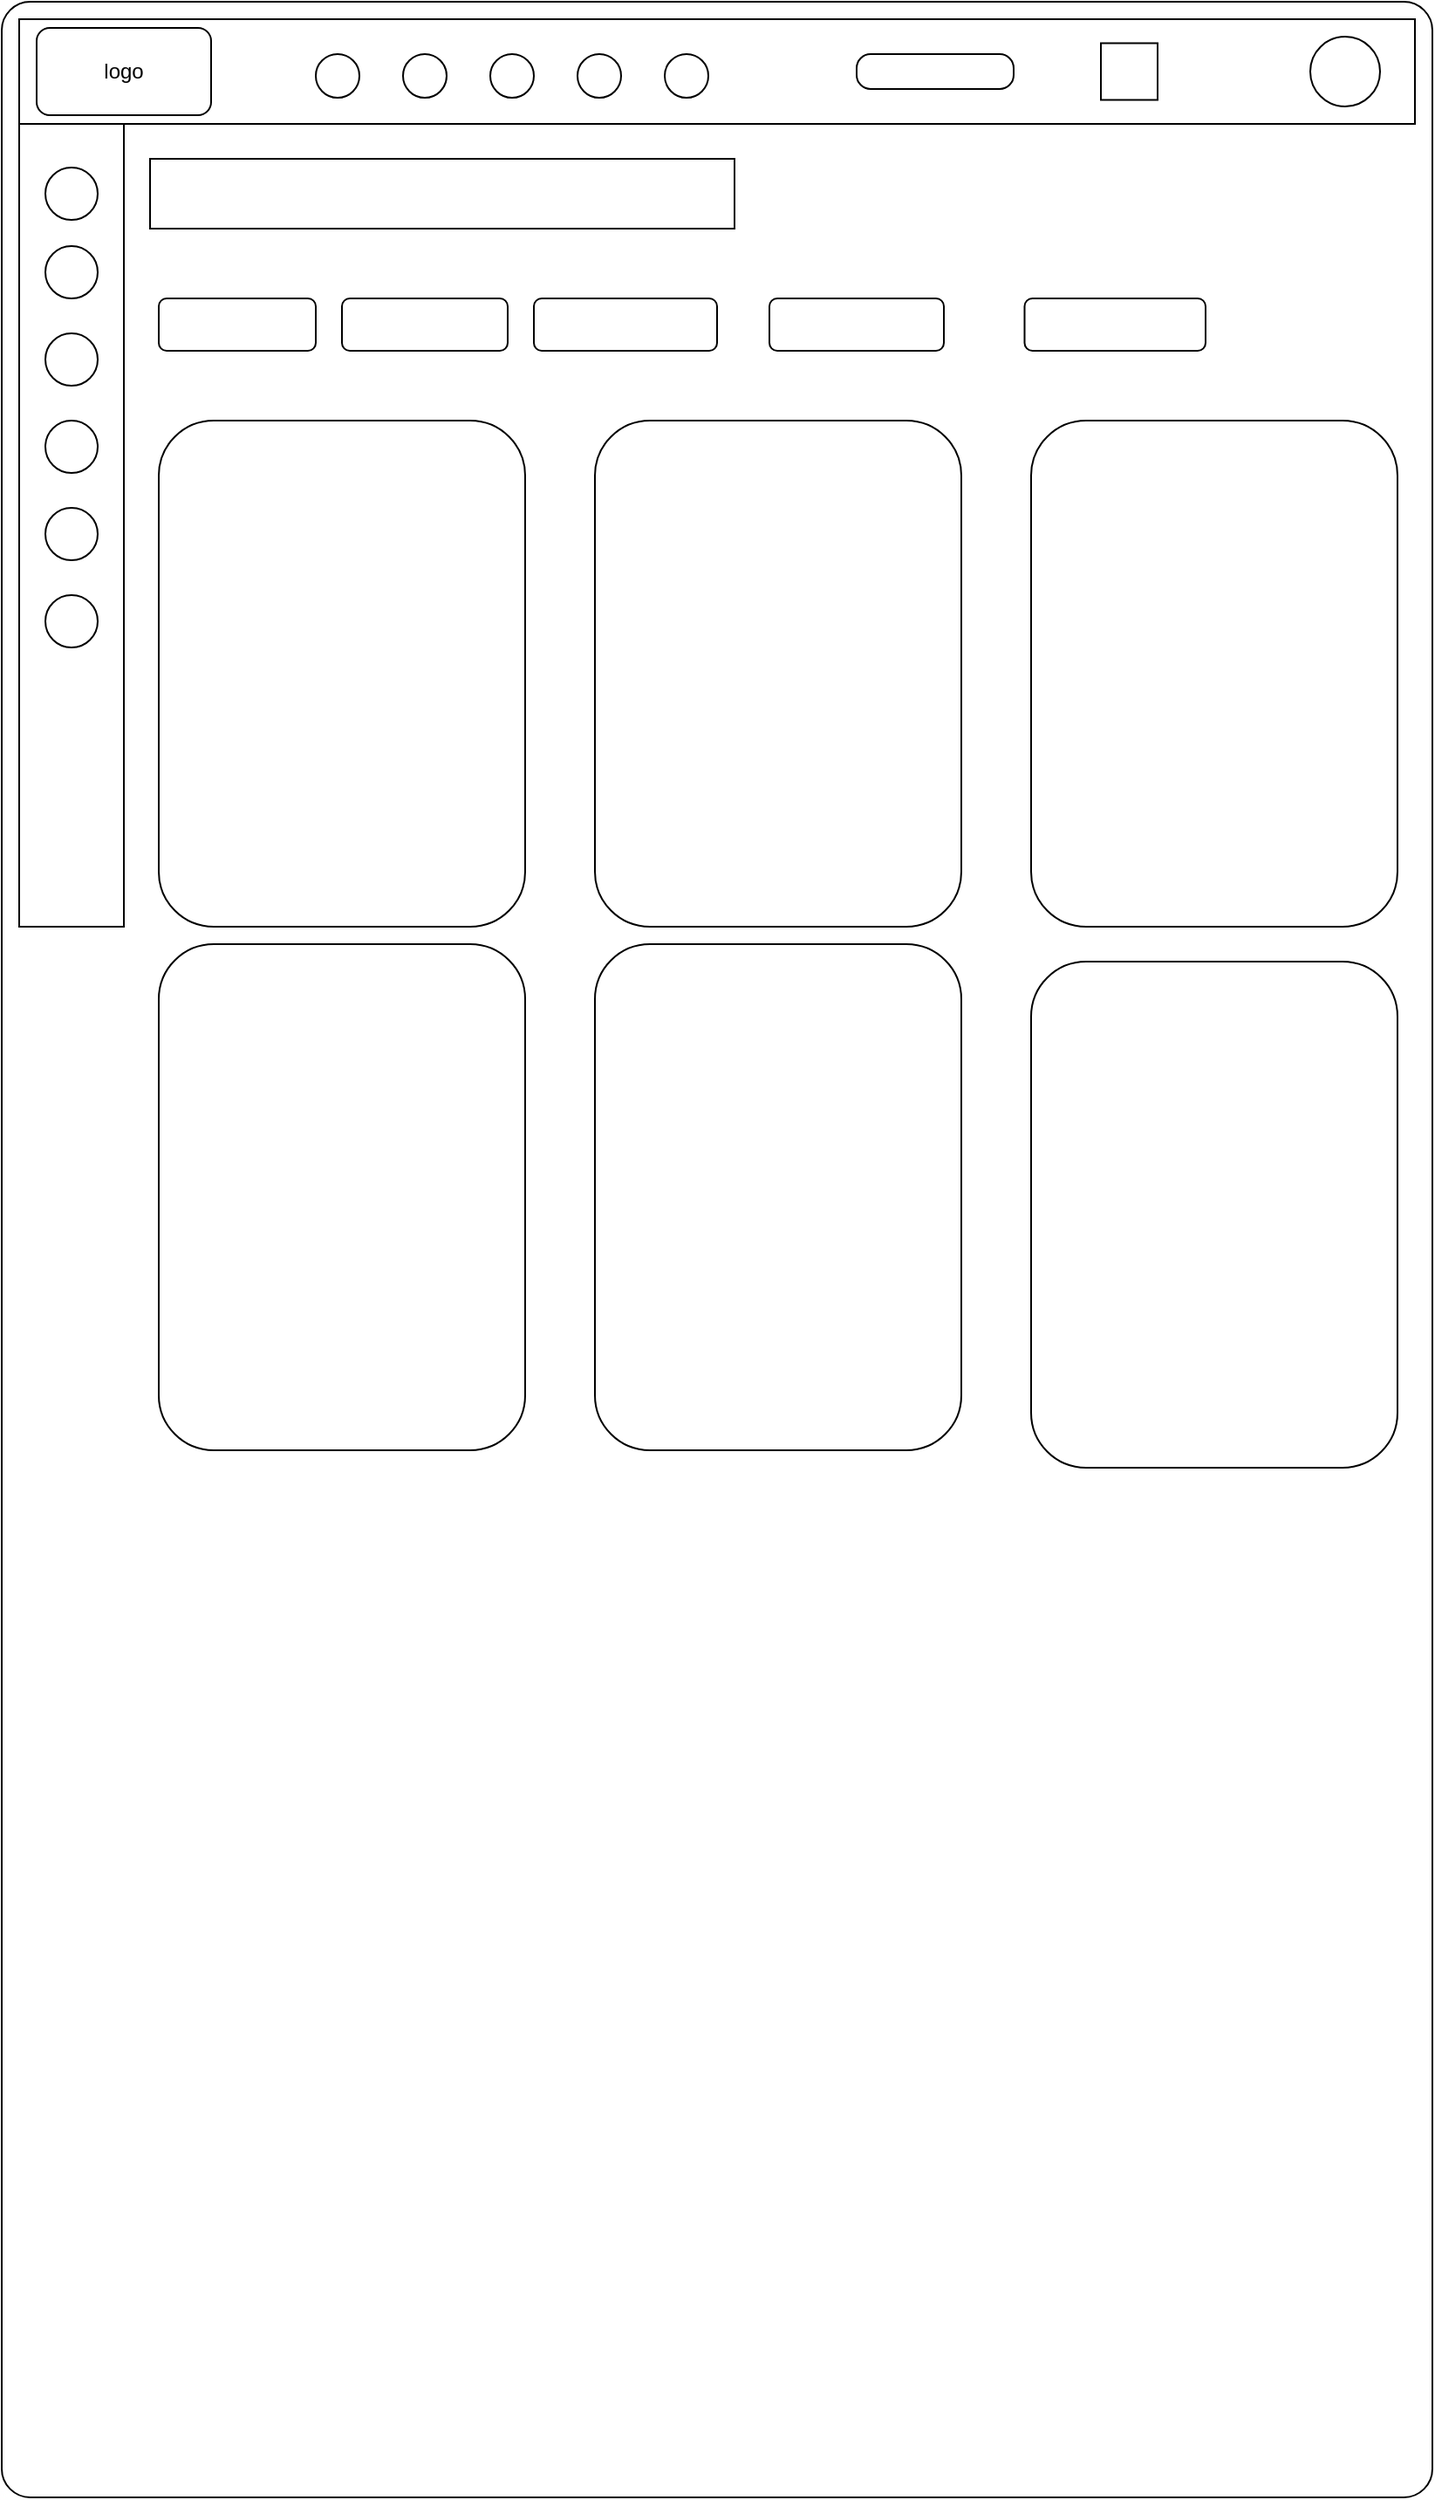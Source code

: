 <mxfile version="20.8.16" type="device"><diagram name="Page-1" id="6nZc8ddnKwHdGDFp91zU"><mxGraphModel dx="1276" dy="606" grid="1" gridSize="10" guides="1" tooltips="1" connect="1" arrows="1" fold="1" page="1" pageScale="1" pageWidth="827" pageHeight="1169" math="0" shadow="0"><root><mxCell id="0"/><mxCell id="1" parent="0"/><mxCell id="qOK9yuqsZiOnikGzG8Rh-1" value="" style="rounded=1;whiteSpace=wrap;html=1;arcSize=2;" vertex="1" parent="1"><mxGeometry width="820" height="1430" as="geometry"/></mxCell><mxCell id="qOK9yuqsZiOnikGzG8Rh-5" value="" style="rounded=0;whiteSpace=wrap;html=1;" vertex="1" parent="1"><mxGeometry x="10" y="10" width="800" height="60" as="geometry"/></mxCell><mxCell id="qOK9yuqsZiOnikGzG8Rh-6" value="" style="rounded=1;whiteSpace=wrap;html=1;" vertex="1" parent="1"><mxGeometry x="20" y="15" width="100" height="50" as="geometry"/></mxCell><mxCell id="qOK9yuqsZiOnikGzG8Rh-7" value="" style="ellipse;whiteSpace=wrap;html=1;aspect=fixed;" vertex="1" parent="1"><mxGeometry x="380" y="30" width="25" height="25" as="geometry"/></mxCell><mxCell id="qOK9yuqsZiOnikGzG8Rh-8" value="" style="ellipse;whiteSpace=wrap;html=1;aspect=fixed;" vertex="1" parent="1"><mxGeometry x="330" y="30" width="25" height="25" as="geometry"/></mxCell><mxCell id="qOK9yuqsZiOnikGzG8Rh-9" value="" style="ellipse;whiteSpace=wrap;html=1;aspect=fixed;" vertex="1" parent="1"><mxGeometry x="280" y="30" width="25" height="25" as="geometry"/></mxCell><mxCell id="qOK9yuqsZiOnikGzG8Rh-10" value="" style="ellipse;whiteSpace=wrap;html=1;aspect=fixed;" vertex="1" parent="1"><mxGeometry x="230" y="30" width="25" height="25" as="geometry"/></mxCell><mxCell id="qOK9yuqsZiOnikGzG8Rh-11" value="" style="ellipse;whiteSpace=wrap;html=1;aspect=fixed;" vertex="1" parent="1"><mxGeometry x="180" y="30" width="25" height="25" as="geometry"/></mxCell><mxCell id="qOK9yuqsZiOnikGzG8Rh-12" value="" style="rounded=1;whiteSpace=wrap;html=1;arcSize=40;" vertex="1" parent="1"><mxGeometry x="490" y="30" width="90" height="20" as="geometry"/></mxCell><mxCell id="qOK9yuqsZiOnikGzG8Rh-13" value="" style="whiteSpace=wrap;html=1;aspect=fixed;" vertex="1" parent="1"><mxGeometry x="630" y="23.75" width="32.5" height="32.5" as="geometry"/></mxCell><mxCell id="qOK9yuqsZiOnikGzG8Rh-15" value="" style="ellipse;whiteSpace=wrap;html=1;aspect=fixed;" vertex="1" parent="1"><mxGeometry x="750" y="20" width="40" height="40" as="geometry"/></mxCell><mxCell id="qOK9yuqsZiOnikGzG8Rh-16" value="" style="rounded=0;whiteSpace=wrap;html=1;" vertex="1" parent="1"><mxGeometry x="10" y="70" width="60" height="460" as="geometry"/></mxCell><mxCell id="qOK9yuqsZiOnikGzG8Rh-17" value="" style="rounded=0;whiteSpace=wrap;html=1;" vertex="1" parent="1"><mxGeometry x="85" y="90" width="335" height="40" as="geometry"/></mxCell><mxCell id="qOK9yuqsZiOnikGzG8Rh-18" value="" style="rounded=1;whiteSpace=wrap;html=1;" vertex="1" parent="1"><mxGeometry x="90" y="170" width="90" height="30" as="geometry"/></mxCell><mxCell id="qOK9yuqsZiOnikGzG8Rh-19" value="" style="rounded=1;whiteSpace=wrap;html=1;" vertex="1" parent="1"><mxGeometry x="195" y="170" width="95" height="30" as="geometry"/></mxCell><mxCell id="qOK9yuqsZiOnikGzG8Rh-20" value="" style="rounded=1;whiteSpace=wrap;html=1;" vertex="1" parent="1"><mxGeometry x="305" y="170" width="105" height="30" as="geometry"/></mxCell><mxCell id="qOK9yuqsZiOnikGzG8Rh-21" value="" style="rounded=1;whiteSpace=wrap;html=1;" vertex="1" parent="1"><mxGeometry x="340" y="240" width="210" height="290" as="geometry"/></mxCell><mxCell id="qOK9yuqsZiOnikGzG8Rh-22" value="" style="rounded=1;whiteSpace=wrap;html=1;" vertex="1" parent="1"><mxGeometry x="90" y="240" width="210" height="290" as="geometry"/></mxCell><mxCell id="qOK9yuqsZiOnikGzG8Rh-23" value="" style="rounded=1;whiteSpace=wrap;html=1;" vertex="1" parent="1"><mxGeometry x="440" y="170" width="100" height="30" as="geometry"/></mxCell><mxCell id="qOK9yuqsZiOnikGzG8Rh-24" value="" style="rounded=1;whiteSpace=wrap;html=1;" vertex="1" parent="1"><mxGeometry x="586.25" y="170" width="103.75" height="30" as="geometry"/></mxCell><mxCell id="qOK9yuqsZiOnikGzG8Rh-27" value="" style="rounded=1;whiteSpace=wrap;html=1;" vertex="1" parent="1"><mxGeometry x="590" y="240" width="210" height="290" as="geometry"/></mxCell><mxCell id="qOK9yuqsZiOnikGzG8Rh-28" value="" style="rounded=1;whiteSpace=wrap;html=1;" vertex="1" parent="1"><mxGeometry x="90" y="540" width="210" height="290" as="geometry"/></mxCell><mxCell id="qOK9yuqsZiOnikGzG8Rh-29" value="" style="rounded=1;whiteSpace=wrap;html=1;" vertex="1" parent="1"><mxGeometry x="340" y="540" width="210" height="290" as="geometry"/></mxCell><mxCell id="qOK9yuqsZiOnikGzG8Rh-30" value="" style="rounded=1;whiteSpace=wrap;html=1;" vertex="1" parent="1"><mxGeometry x="590" y="550" width="210" height="290" as="geometry"/></mxCell><mxCell id="qOK9yuqsZiOnikGzG8Rh-31" value="" style="ellipse;whiteSpace=wrap;html=1;" vertex="1" parent="1"><mxGeometry x="25" y="95" width="30" height="30" as="geometry"/></mxCell><mxCell id="qOK9yuqsZiOnikGzG8Rh-32" value="" style="ellipse;whiteSpace=wrap;html=1;" vertex="1" parent="1"><mxGeometry x="25" y="140" width="30" height="30" as="geometry"/></mxCell><mxCell id="qOK9yuqsZiOnikGzG8Rh-33" value="" style="ellipse;whiteSpace=wrap;html=1;" vertex="1" parent="1"><mxGeometry x="25" y="190" width="30" height="30" as="geometry"/></mxCell><mxCell id="qOK9yuqsZiOnikGzG8Rh-34" value="" style="ellipse;whiteSpace=wrap;html=1;" vertex="1" parent="1"><mxGeometry x="25" y="240" width="30" height="30" as="geometry"/></mxCell><mxCell id="qOK9yuqsZiOnikGzG8Rh-35" value="" style="ellipse;whiteSpace=wrap;html=1;" vertex="1" parent="1"><mxGeometry x="25" y="290" width="30" height="30" as="geometry"/></mxCell><mxCell id="qOK9yuqsZiOnikGzG8Rh-36" value="" style="ellipse;whiteSpace=wrap;html=1;" vertex="1" parent="1"><mxGeometry x="25" y="340" width="30" height="30" as="geometry"/></mxCell><mxCell id="qOK9yuqsZiOnikGzG8Rh-37" value="logo" style="text;html=1;strokeColor=none;fillColor=none;align=center;verticalAlign=middle;whiteSpace=wrap;rounded=0;" vertex="1" parent="1"><mxGeometry x="40" y="25" width="60" height="30" as="geometry"/></mxCell></root></mxGraphModel></diagram></mxfile>